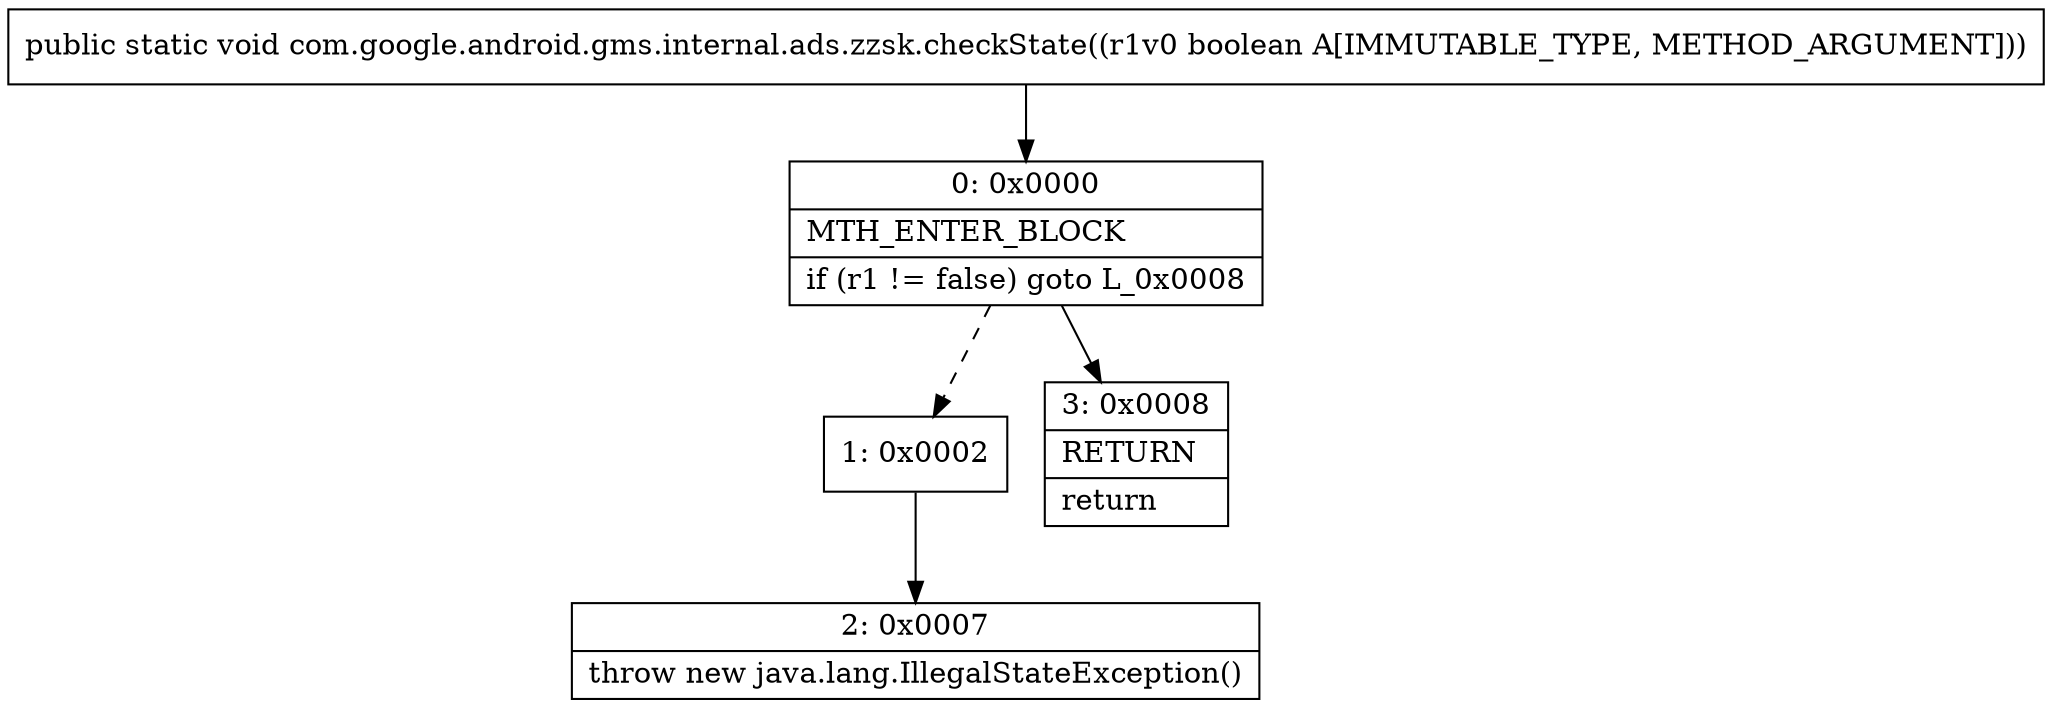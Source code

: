 digraph "CFG forcom.google.android.gms.internal.ads.zzsk.checkState(Z)V" {
Node_0 [shape=record,label="{0\:\ 0x0000|MTH_ENTER_BLOCK\l|if (r1 != false) goto L_0x0008\l}"];
Node_1 [shape=record,label="{1\:\ 0x0002}"];
Node_2 [shape=record,label="{2\:\ 0x0007|throw new java.lang.IllegalStateException()\l}"];
Node_3 [shape=record,label="{3\:\ 0x0008|RETURN\l|return\l}"];
MethodNode[shape=record,label="{public static void com.google.android.gms.internal.ads.zzsk.checkState((r1v0 boolean A[IMMUTABLE_TYPE, METHOD_ARGUMENT])) }"];
MethodNode -> Node_0;
Node_0 -> Node_1[style=dashed];
Node_0 -> Node_3;
Node_1 -> Node_2;
}

